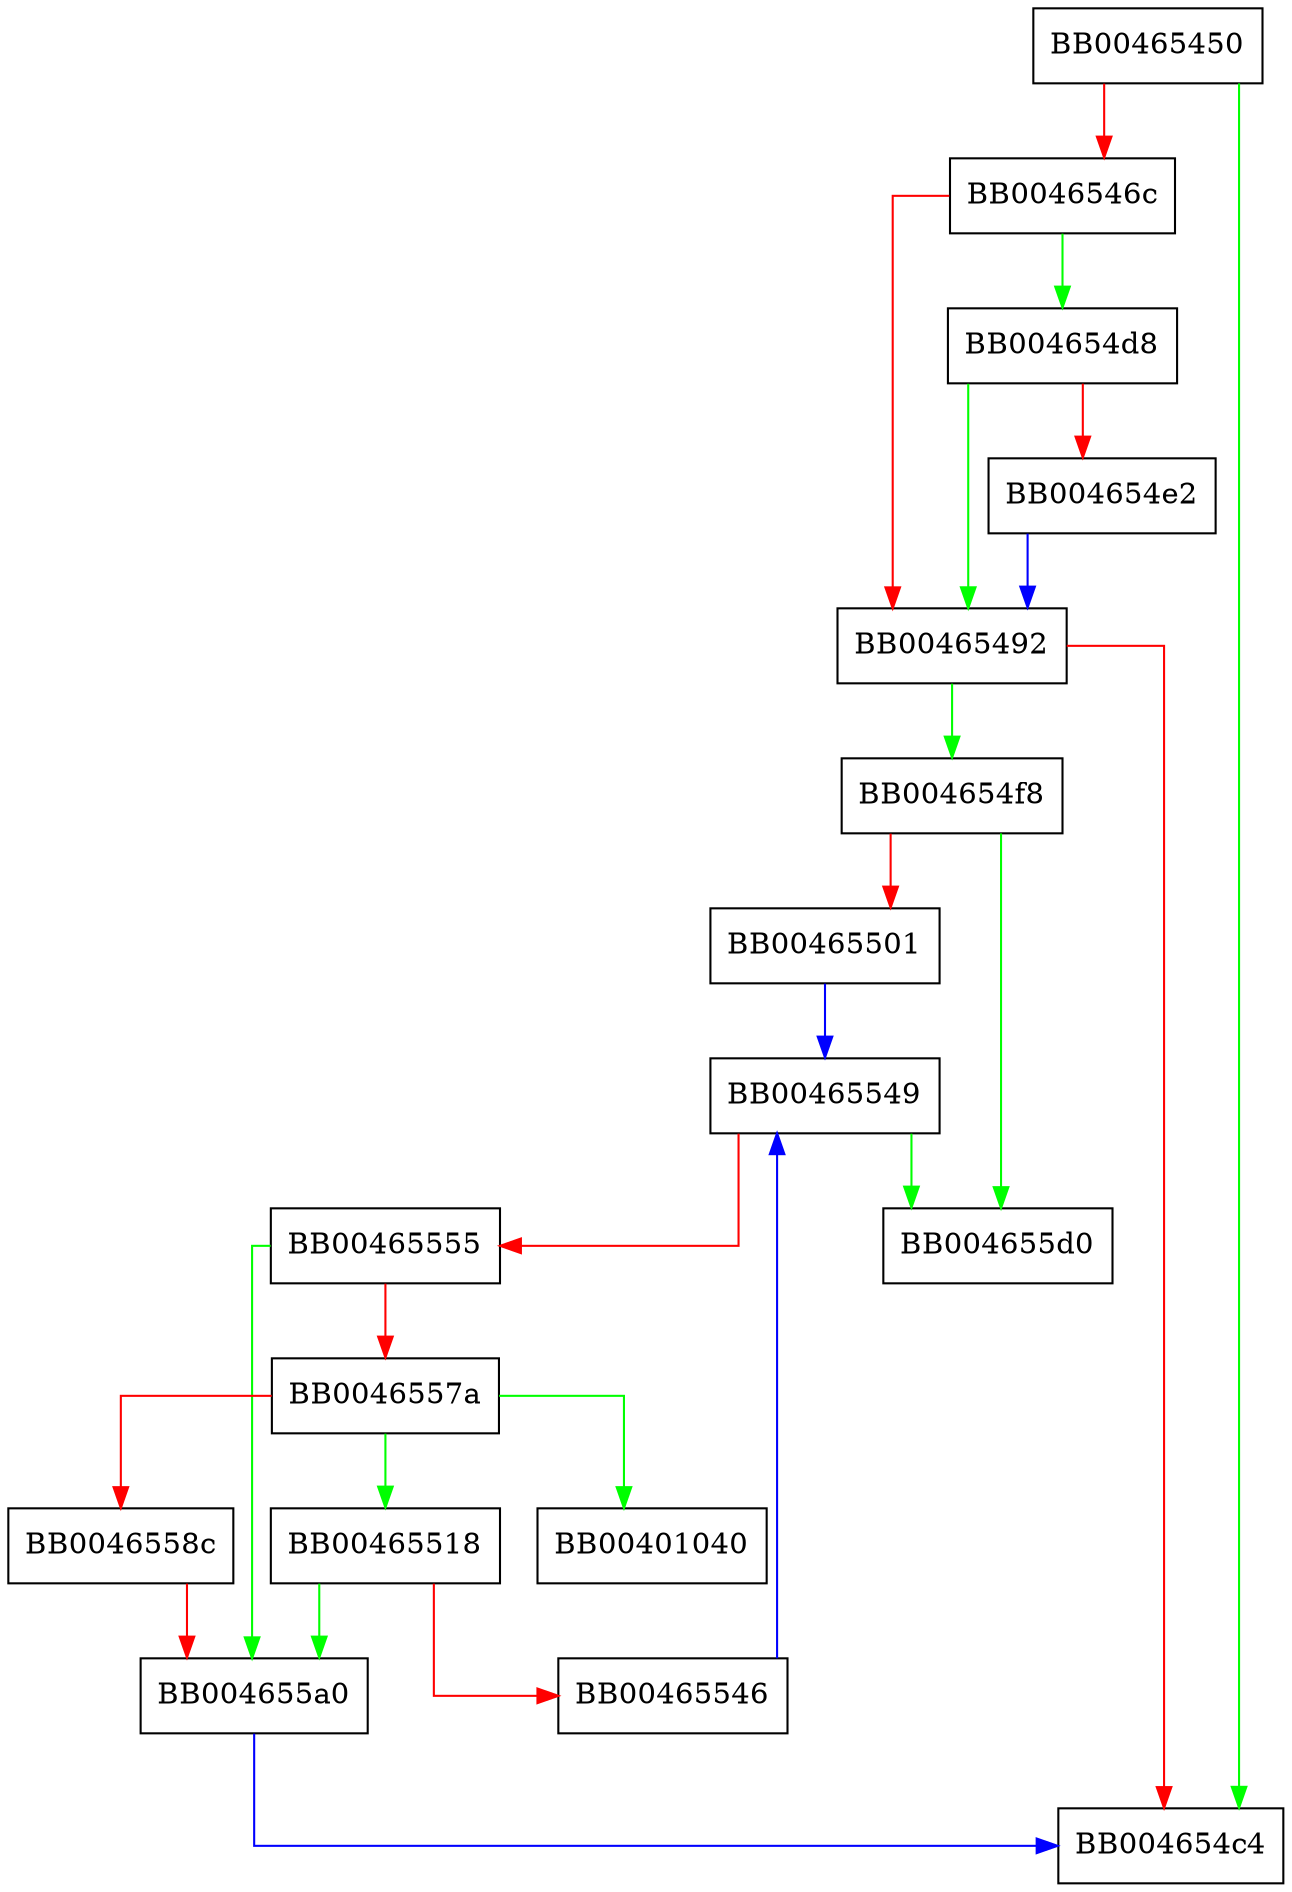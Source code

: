 digraph do_sign_init {
  node [shape="box"];
  graph [splines=ortho];
  BB00465450 -> BB004654c4 [color="green"];
  BB00465450 -> BB0046546c [color="red"];
  BB0046546c -> BB004654d8 [color="green"];
  BB0046546c -> BB00465492 [color="red"];
  BB00465492 -> BB004654f8 [color="green"];
  BB00465492 -> BB004654c4 [color="red"];
  BB004654d8 -> BB00465492 [color="green"];
  BB004654d8 -> BB004654e2 [color="red"];
  BB004654e2 -> BB00465492 [color="blue"];
  BB004654f8 -> BB004655d0 [color="green"];
  BB004654f8 -> BB00465501 [color="red"];
  BB00465501 -> BB00465549 [color="blue"];
  BB00465518 -> BB004655a0 [color="green"];
  BB00465518 -> BB00465546 [color="red"];
  BB00465546 -> BB00465549 [color="blue"];
  BB00465549 -> BB004655d0 [color="green"];
  BB00465549 -> BB00465555 [color="red"];
  BB00465555 -> BB004655a0 [color="green"];
  BB00465555 -> BB0046557a [color="red"];
  BB0046557a -> BB00401040 [color="green"];
  BB0046557a -> BB00465518 [color="green"];
  BB0046557a -> BB0046558c [color="red"];
  BB0046558c -> BB004655a0 [color="red"];
  BB004655a0 -> BB004654c4 [color="blue"];
}